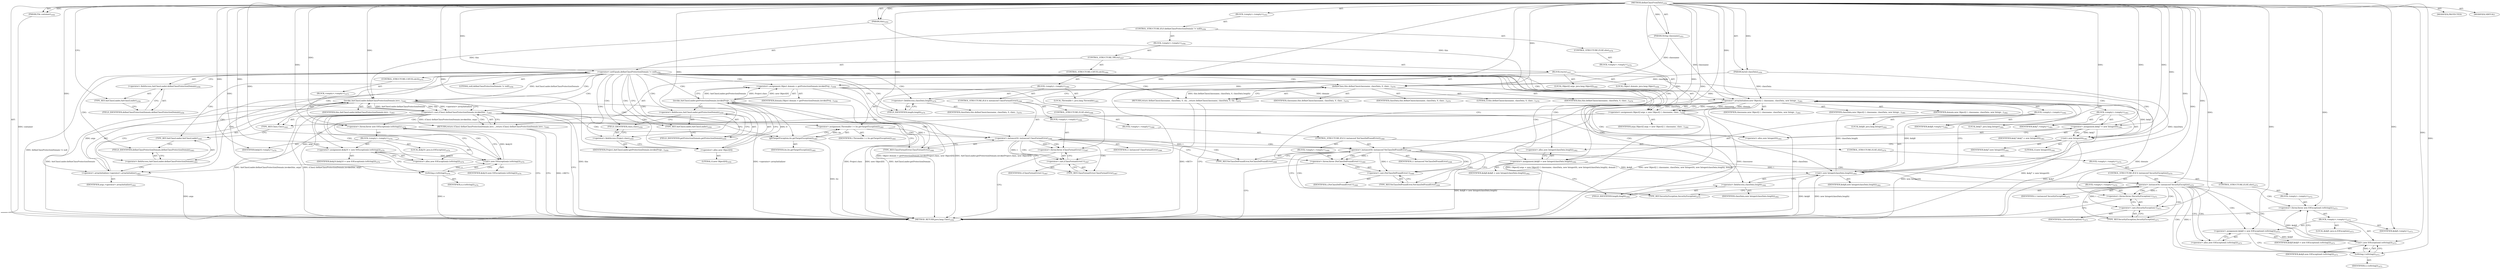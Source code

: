 digraph "defineClassFromData" {  
"111669149731" [label = <(METHOD,defineClassFromData)<SUB>1050</SUB>> ]
"115964117010" [label = <(PARAM,this)<SUB>1050</SUB>> ]
"115964117074" [label = <(PARAM,File container)<SUB>1050</SUB>> ]
"115964117075" [label = <(PARAM,byte[] classData)<SUB>1050</SUB>> ]
"115964117076" [label = <(PARAM,String classname)<SUB>1051</SUB>> ]
"25769803898" [label = <(BLOCK,&lt;empty&gt;,&lt;empty&gt;)<SUB>1051</SUB>> ]
"47244640338" [label = <(CONTROL_STRUCTURE,IF,if (defineClassProtectionDomain != null))<SUB>1056</SUB>> ]
"30064771573" [label = <(&lt;operator&gt;.notEquals,defineClassProtectionDomain != null)<SUB>1056</SUB>> ]
"30064771574" [label = <(&lt;operator&gt;.fieldAccess,AntClassLoader.defineClassProtectionDomain)<SUB>1056</SUB>> ]
"180388626441" [label = <(TYPE_REF,AntClassLoader,AntClassLoader)<SUB>1056</SUB>> ]
"55834574961" [label = <(FIELD_IDENTIFIER,defineClassProtectionDomain,defineClassProtectionDomain)<SUB>1056</SUB>> ]
"90194313339" [label = <(LITERAL,null,defineClassProtectionDomain != null)<SUB>1056</SUB>> ]
"25769803899" [label = <(BLOCK,&lt;empty&gt;,&lt;empty&gt;)<SUB>1056</SUB>> ]
"47244640339" [label = <(CONTROL_STRUCTURE,TRY,try)<SUB>1057</SUB>> ]
"25769803900" [label = <(BLOCK,try,try)<SUB>1057</SUB>> ]
"94489280553" [label = <(LOCAL,Object domain: java.lang.Object)<SUB>1058</SUB>> ]
"30064771575" [label = <(&lt;operator&gt;.assignment,Object domain = getProtectionDomain.invoke(Proj...)<SUB>1058</SUB>> ]
"68719477178" [label = <(IDENTIFIER,domain,Object domain = getProtectionDomain.invoke(Proj...)<SUB>1058</SUB>> ]
"30064771576" [label = <(invoke,AntClassLoader.getProtectionDomain.invoke(Proje...)<SUB>1059</SUB>> ]
"30064771577" [label = <(&lt;operator&gt;.fieldAccess,AntClassLoader.getProtectionDomain)<SUB>1059</SUB>> ]
"180388626442" [label = <(TYPE_REF,AntClassLoader,AntClassLoader)<SUB>1059</SUB>> ]
"55834574962" [label = <(FIELD_IDENTIFIER,getProtectionDomain,getProtectionDomain)<SUB>1059</SUB>> ]
"30064771578" [label = <(&lt;operator&gt;.fieldAccess,Project.class)<SUB>1059</SUB>> ]
"68719477179" [label = <(IDENTIFIER,Project,AntClassLoader.getProtectionDomain.invoke(Proje...)<SUB>1059</SUB>> ]
"55834574963" [label = <(FIELD_IDENTIFIER,class,class)<SUB>1059</SUB>> ]
"30064771579" [label = <(&lt;operator&gt;.alloc,new Object[0])> ]
"90194313340" [label = <(LITERAL,0,new Object[0])<SUB>1059</SUB>> ]
"94489280554" [label = <(LOCAL,Object[] args: java.lang.Object[])<SUB>1060</SUB>> ]
"30064771580" [label = <(&lt;operator&gt;.assignment,Object[] args = new Object[] { classname, class...)<SUB>1060</SUB>> ]
"68719477180" [label = <(IDENTIFIER,args,Object[] args = new Object[] { classname, class...)<SUB>1060</SUB>> ]
"30064771581" [label = <(&lt;operator&gt;.arrayInitializer,new Object[] { classname, classData, new Intege...)<SUB>1061</SUB>> ]
"68719477181" [label = <(IDENTIFIER,classname,new Object[] { classname, classData, new Intege...)<SUB>1061</SUB>> ]
"68719477182" [label = <(IDENTIFIER,classData,new Object[] { classname, classData, new Intege...)<SUB>1061</SUB>> ]
"25769803901" [label = <(BLOCK,&lt;empty&gt;,&lt;empty&gt;)<SUB>1061</SUB>> ]
"94489280555" [label = <(LOCAL,$obj7: java.lang.Integer)<SUB>1061</SUB>> ]
"30064771582" [label = <(&lt;operator&gt;.assignment,$obj7 = new Integer(0))<SUB>1061</SUB>> ]
"68719477183" [label = <(IDENTIFIER,$obj7,$obj7 = new Integer(0))<SUB>1061</SUB>> ]
"30064771583" [label = <(&lt;operator&gt;.alloc,new Integer(0))<SUB>1061</SUB>> ]
"30064771584" [label = <(&lt;init&gt;,new Integer(0))<SUB>1061</SUB>> ]
"68719477184" [label = <(IDENTIFIER,$obj7,new Integer(0))<SUB>1061</SUB>> ]
"90194313341" [label = <(LITERAL,0,new Integer(0))<SUB>1061</SUB>> ]
"68719477185" [label = <(IDENTIFIER,$obj7,&lt;empty&gt;)<SUB>1061</SUB>> ]
"25769803902" [label = <(BLOCK,&lt;empty&gt;,&lt;empty&gt;)<SUB>1062</SUB>> ]
"94489280556" [label = <(LOCAL,$obj8: java.lang.Integer)<SUB>1062</SUB>> ]
"30064771585" [label = <(&lt;operator&gt;.assignment,$obj8 = new Integer(classData.length))<SUB>1062</SUB>> ]
"68719477186" [label = <(IDENTIFIER,$obj8,$obj8 = new Integer(classData.length))<SUB>1062</SUB>> ]
"30064771586" [label = <(&lt;operator&gt;.alloc,new Integer(classData.length))<SUB>1062</SUB>> ]
"30064771587" [label = <(&lt;init&gt;,new Integer(classData.length))<SUB>1062</SUB>> ]
"68719477187" [label = <(IDENTIFIER,$obj8,new Integer(classData.length))<SUB>1062</SUB>> ]
"30064771588" [label = <(&lt;operator&gt;.fieldAccess,classData.length)<SUB>1062</SUB>> ]
"68719477188" [label = <(IDENTIFIER,classData,new Integer(classData.length))<SUB>1062</SUB>> ]
"55834574964" [label = <(FIELD_IDENTIFIER,length,length)<SUB>1062</SUB>> ]
"68719477189" [label = <(IDENTIFIER,$obj8,&lt;empty&gt;)<SUB>1062</SUB>> ]
"68719477190" [label = <(IDENTIFIER,domain,new Object[] { classname, classData, new Intege...)<SUB>1062</SUB>> ]
"146028888089" [label = <(RETURN,return (Class) defineClassProtectionDomain.invo...,return (Class) defineClassProtectionDomain.invo...)<SUB>1063</SUB>> ]
"30064771589" [label = <(&lt;operator&gt;.cast,(Class) defineClassProtectionDomain.invoke(this...)<SUB>1063</SUB>> ]
"180388626443" [label = <(TYPE_REF,Class,Class)<SUB>1063</SUB>> ]
"30064771590" [label = <(invoke,AntClassLoader.defineClassProtectionDomain.invo...)<SUB>1063</SUB>> ]
"30064771591" [label = <(&lt;operator&gt;.fieldAccess,AntClassLoader.defineClassProtectionDomain)<SUB>1063</SUB>> ]
"180388626444" [label = <(TYPE_REF,AntClassLoader,AntClassLoader)<SUB>1063</SUB>> ]
"55834574965" [label = <(FIELD_IDENTIFIER,defineClassProtectionDomain,defineClassProtectionDomain)<SUB>1063</SUB>> ]
"68719476792" [label = <(IDENTIFIER,this,AntClassLoader.defineClassProtectionDomain.invo...)<SUB>1063</SUB>> ]
"30064771592" [label = <(&lt;operator&gt;.arrayInitializer,&lt;operator&gt;.arrayInitializer)<SUB>1063</SUB>> ]
"68719477191" [label = <(IDENTIFIER,args,&lt;operator&gt;.arrayInitializer)<SUB>1063</SUB>> ]
"47244640340" [label = <(CONTROL_STRUCTURE,CATCH,catch)<SUB>1064</SUB>> ]
"25769803903" [label = <(BLOCK,&lt;empty&gt;,&lt;empty&gt;)<SUB>1064</SUB>> ]
"94489280557" [label = <(LOCAL,Throwable t: java.lang.Throwable)<SUB>1065</SUB>> ]
"30064771593" [label = <(&lt;operator&gt;.assignment,Throwable t = ite.getTargetException())<SUB>1065</SUB>> ]
"68719477192" [label = <(IDENTIFIER,t,Throwable t = ite.getTargetException())<SUB>1065</SUB>> ]
"30064771594" [label = <(getTargetException,ite.getTargetException())<SUB>1065</SUB>> ]
"68719477193" [label = <(IDENTIFIER,ite,ite.getTargetException())<SUB>1065</SUB>> ]
"47244640341" [label = <(CONTROL_STRUCTURE,IF,if (t instanceof ClassFormatError))<SUB>1066</SUB>> ]
"30064771595" [label = <(&lt;operator&gt;.instanceOf,t instanceof ClassFormatError)<SUB>1066</SUB>> ]
"68719477194" [label = <(IDENTIFIER,t,t instanceof ClassFormatError)<SUB>1066</SUB>> ]
"180388626445" [label = <(TYPE_REF,ClassFormatError,ClassFormatError)<SUB>1066</SUB>> ]
"25769803904" [label = <(BLOCK,&lt;empty&gt;,&lt;empty&gt;)<SUB>1066</SUB>> ]
"30064771596" [label = <(&lt;operator&gt;.throw,throw (ClassFormatError) t;)<SUB>1067</SUB>> ]
"30064771597" [label = <(&lt;operator&gt;.cast,(ClassFormatError) t)<SUB>1067</SUB>> ]
"180388626446" [label = <(TYPE_REF,ClassFormatError,ClassFormatError)<SUB>1067</SUB>> ]
"68719477195" [label = <(IDENTIFIER,t,(ClassFormatError) t)<SUB>1067</SUB>> ]
"47244640342" [label = <(CONTROL_STRUCTURE,ELSE,else)<SUB>1068</SUB>> ]
"25769803905" [label = <(BLOCK,&lt;empty&gt;,&lt;empty&gt;)<SUB>1068</SUB>> ]
"47244640343" [label = <(CONTROL_STRUCTURE,IF,if (t instanceof NoClassDefFoundError))<SUB>1068</SUB>> ]
"30064771598" [label = <(&lt;operator&gt;.instanceOf,t instanceof NoClassDefFoundError)<SUB>1068</SUB>> ]
"68719477196" [label = <(IDENTIFIER,t,t instanceof NoClassDefFoundError)<SUB>1068</SUB>> ]
"180388626447" [label = <(TYPE_REF,NoClassDefFoundError,NoClassDefFoundError)<SUB>1068</SUB>> ]
"25769803906" [label = <(BLOCK,&lt;empty&gt;,&lt;empty&gt;)<SUB>1068</SUB>> ]
"30064771599" [label = <(&lt;operator&gt;.throw,throw (NoClassDefFoundError) t;)<SUB>1069</SUB>> ]
"30064771600" [label = <(&lt;operator&gt;.cast,(NoClassDefFoundError) t)<SUB>1069</SUB>> ]
"180388626448" [label = <(TYPE_REF,NoClassDefFoundError,NoClassDefFoundError)<SUB>1069</SUB>> ]
"68719477197" [label = <(IDENTIFIER,t,(NoClassDefFoundError) t)<SUB>1069</SUB>> ]
"47244640344" [label = <(CONTROL_STRUCTURE,ELSE,else)<SUB>1070</SUB>> ]
"25769803907" [label = <(BLOCK,&lt;empty&gt;,&lt;empty&gt;)<SUB>1070</SUB>> ]
"47244640345" [label = <(CONTROL_STRUCTURE,IF,if (t instanceof SecurityException))<SUB>1070</SUB>> ]
"30064771601" [label = <(&lt;operator&gt;.instanceOf,t instanceof SecurityException)<SUB>1070</SUB>> ]
"68719477198" [label = <(IDENTIFIER,t,t instanceof SecurityException)<SUB>1070</SUB>> ]
"180388626449" [label = <(TYPE_REF,SecurityException,SecurityException)<SUB>1070</SUB>> ]
"25769803908" [label = <(BLOCK,&lt;empty&gt;,&lt;empty&gt;)<SUB>1070</SUB>> ]
"30064771602" [label = <(&lt;operator&gt;.throw,throw (SecurityException) t;)<SUB>1071</SUB>> ]
"30064771603" [label = <(&lt;operator&gt;.cast,(SecurityException) t)<SUB>1071</SUB>> ]
"180388626450" [label = <(TYPE_REF,SecurityException,SecurityException)<SUB>1071</SUB>> ]
"68719477199" [label = <(IDENTIFIER,t,(SecurityException) t)<SUB>1071</SUB>> ]
"47244640346" [label = <(CONTROL_STRUCTURE,ELSE,else)<SUB>1072</SUB>> ]
"25769803909" [label = <(BLOCK,&lt;empty&gt;,&lt;empty&gt;)<SUB>1072</SUB>> ]
"30064771604" [label = <(&lt;operator&gt;.throw,throw new IOException(t.toString());)<SUB>1073</SUB>> ]
"25769803910" [label = <(BLOCK,&lt;empty&gt;,&lt;empty&gt;)<SUB>1073</SUB>> ]
"94489280558" [label = <(LOCAL,$obj9: java.io.IOException)<SUB>1073</SUB>> ]
"30064771605" [label = <(&lt;operator&gt;.assignment,$obj9 = new IOException(t.toString()))<SUB>1073</SUB>> ]
"68719477200" [label = <(IDENTIFIER,$obj9,$obj9 = new IOException(t.toString()))<SUB>1073</SUB>> ]
"30064771606" [label = <(&lt;operator&gt;.alloc,new IOException(t.toString()))<SUB>1073</SUB>> ]
"30064771607" [label = <(&lt;init&gt;,new IOException(t.toString()))<SUB>1073</SUB>> ]
"68719477201" [label = <(IDENTIFIER,$obj9,new IOException(t.toString()))<SUB>1073</SUB>> ]
"30064771608" [label = <(toString,t.toString())<SUB>1073</SUB>> ]
"68719477202" [label = <(IDENTIFIER,t,t.toString())<SUB>1073</SUB>> ]
"68719477203" [label = <(IDENTIFIER,$obj9,&lt;empty&gt;)<SUB>1073</SUB>> ]
"47244640347" [label = <(CONTROL_STRUCTURE,CATCH,catch)<SUB>1075</SUB>> ]
"25769803911" [label = <(BLOCK,&lt;empty&gt;,&lt;empty&gt;)<SUB>1075</SUB>> ]
"30064771609" [label = <(&lt;operator&gt;.throw,throw new IOException(e.toString());)<SUB>1076</SUB>> ]
"25769803912" [label = <(BLOCK,&lt;empty&gt;,&lt;empty&gt;)<SUB>1076</SUB>> ]
"94489280559" [label = <(LOCAL,$obj10: java.io.IOException)<SUB>1076</SUB>> ]
"30064771610" [label = <(&lt;operator&gt;.assignment,$obj10 = new IOException(e.toString()))<SUB>1076</SUB>> ]
"68719477204" [label = <(IDENTIFIER,$obj10,$obj10 = new IOException(e.toString()))<SUB>1076</SUB>> ]
"30064771611" [label = <(&lt;operator&gt;.alloc,new IOException(e.toString()))<SUB>1076</SUB>> ]
"30064771612" [label = <(&lt;init&gt;,new IOException(e.toString()))<SUB>1076</SUB>> ]
"68719477205" [label = <(IDENTIFIER,$obj10,new IOException(e.toString()))<SUB>1076</SUB>> ]
"30064771613" [label = <(toString,e.toString())<SUB>1076</SUB>> ]
"68719477206" [label = <(IDENTIFIER,e,e.toString())<SUB>1076</SUB>> ]
"68719477207" [label = <(IDENTIFIER,$obj10,&lt;empty&gt;)<SUB>1076</SUB>> ]
"47244640348" [label = <(CONTROL_STRUCTURE,ELSE,else)<SUB>1078</SUB>> ]
"25769803913" [label = <(BLOCK,&lt;empty&gt;,&lt;empty&gt;)<SUB>1078</SUB>> ]
"146028888090" [label = <(RETURN,return defineClass(classname, classData, 0, cla...,return defineClass(classname, classData, 0, cla...)<SUB>1079</SUB>> ]
"30064771614" [label = <(defineClass,this.defineClass(classname, classData, 0, class...)<SUB>1079</SUB>> ]
"68719476793" [label = <(IDENTIFIER,this,this.defineClass(classname, classData, 0, class...)<SUB>1079</SUB>> ]
"68719477208" [label = <(IDENTIFIER,classname,this.defineClass(classname, classData, 0, class...)<SUB>1079</SUB>> ]
"68719477209" [label = <(IDENTIFIER,classData,this.defineClass(classname, classData, 0, class...)<SUB>1079</SUB>> ]
"90194313342" [label = <(LITERAL,0,this.defineClass(classname, classData, 0, class...)<SUB>1079</SUB>> ]
"30064771615" [label = <(&lt;operator&gt;.fieldAccess,classData.length)<SUB>1079</SUB>> ]
"68719477210" [label = <(IDENTIFIER,classData,this.defineClass(classname, classData, 0, class...)<SUB>1079</SUB>> ]
"55834574966" [label = <(FIELD_IDENTIFIER,length,length)<SUB>1079</SUB>> ]
"133143986267" [label = <(MODIFIER,PROTECTED)> ]
"133143986268" [label = <(MODIFIER,VIRTUAL)> ]
"128849018915" [label = <(METHOD_RETURN,java.lang.Class)<SUB>1050</SUB>> ]
  "111669149731" -> "115964117010"  [ label = "AST: "] 
  "111669149731" -> "115964117074"  [ label = "AST: "] 
  "111669149731" -> "115964117075"  [ label = "AST: "] 
  "111669149731" -> "115964117076"  [ label = "AST: "] 
  "111669149731" -> "25769803898"  [ label = "AST: "] 
  "111669149731" -> "133143986267"  [ label = "AST: "] 
  "111669149731" -> "133143986268"  [ label = "AST: "] 
  "111669149731" -> "128849018915"  [ label = "AST: "] 
  "25769803898" -> "47244640338"  [ label = "AST: "] 
  "47244640338" -> "30064771573"  [ label = "AST: "] 
  "47244640338" -> "25769803899"  [ label = "AST: "] 
  "47244640338" -> "47244640348"  [ label = "AST: "] 
  "30064771573" -> "30064771574"  [ label = "AST: "] 
  "30064771573" -> "90194313339"  [ label = "AST: "] 
  "30064771574" -> "180388626441"  [ label = "AST: "] 
  "30064771574" -> "55834574961"  [ label = "AST: "] 
  "25769803899" -> "47244640339"  [ label = "AST: "] 
  "47244640339" -> "25769803900"  [ label = "AST: "] 
  "47244640339" -> "47244640340"  [ label = "AST: "] 
  "47244640339" -> "47244640347"  [ label = "AST: "] 
  "25769803900" -> "94489280553"  [ label = "AST: "] 
  "25769803900" -> "30064771575"  [ label = "AST: "] 
  "25769803900" -> "94489280554"  [ label = "AST: "] 
  "25769803900" -> "30064771580"  [ label = "AST: "] 
  "25769803900" -> "146028888089"  [ label = "AST: "] 
  "30064771575" -> "68719477178"  [ label = "AST: "] 
  "30064771575" -> "30064771576"  [ label = "AST: "] 
  "30064771576" -> "30064771577"  [ label = "AST: "] 
  "30064771576" -> "30064771578"  [ label = "AST: "] 
  "30064771576" -> "30064771579"  [ label = "AST: "] 
  "30064771577" -> "180388626442"  [ label = "AST: "] 
  "30064771577" -> "55834574962"  [ label = "AST: "] 
  "30064771578" -> "68719477179"  [ label = "AST: "] 
  "30064771578" -> "55834574963"  [ label = "AST: "] 
  "30064771579" -> "90194313340"  [ label = "AST: "] 
  "30064771580" -> "68719477180"  [ label = "AST: "] 
  "30064771580" -> "30064771581"  [ label = "AST: "] 
  "30064771581" -> "68719477181"  [ label = "AST: "] 
  "30064771581" -> "68719477182"  [ label = "AST: "] 
  "30064771581" -> "25769803901"  [ label = "AST: "] 
  "30064771581" -> "25769803902"  [ label = "AST: "] 
  "30064771581" -> "68719477190"  [ label = "AST: "] 
  "25769803901" -> "94489280555"  [ label = "AST: "] 
  "25769803901" -> "30064771582"  [ label = "AST: "] 
  "25769803901" -> "30064771584"  [ label = "AST: "] 
  "25769803901" -> "68719477185"  [ label = "AST: "] 
  "30064771582" -> "68719477183"  [ label = "AST: "] 
  "30064771582" -> "30064771583"  [ label = "AST: "] 
  "30064771584" -> "68719477184"  [ label = "AST: "] 
  "30064771584" -> "90194313341"  [ label = "AST: "] 
  "25769803902" -> "94489280556"  [ label = "AST: "] 
  "25769803902" -> "30064771585"  [ label = "AST: "] 
  "25769803902" -> "30064771587"  [ label = "AST: "] 
  "25769803902" -> "68719477189"  [ label = "AST: "] 
  "30064771585" -> "68719477186"  [ label = "AST: "] 
  "30064771585" -> "30064771586"  [ label = "AST: "] 
  "30064771587" -> "68719477187"  [ label = "AST: "] 
  "30064771587" -> "30064771588"  [ label = "AST: "] 
  "30064771588" -> "68719477188"  [ label = "AST: "] 
  "30064771588" -> "55834574964"  [ label = "AST: "] 
  "146028888089" -> "30064771589"  [ label = "AST: "] 
  "30064771589" -> "180388626443"  [ label = "AST: "] 
  "30064771589" -> "30064771590"  [ label = "AST: "] 
  "30064771590" -> "30064771591"  [ label = "AST: "] 
  "30064771590" -> "68719476792"  [ label = "AST: "] 
  "30064771590" -> "30064771592"  [ label = "AST: "] 
  "30064771591" -> "180388626444"  [ label = "AST: "] 
  "30064771591" -> "55834574965"  [ label = "AST: "] 
  "30064771592" -> "68719477191"  [ label = "AST: "] 
  "47244640340" -> "25769803903"  [ label = "AST: "] 
  "25769803903" -> "94489280557"  [ label = "AST: "] 
  "25769803903" -> "30064771593"  [ label = "AST: "] 
  "25769803903" -> "47244640341"  [ label = "AST: "] 
  "30064771593" -> "68719477192"  [ label = "AST: "] 
  "30064771593" -> "30064771594"  [ label = "AST: "] 
  "30064771594" -> "68719477193"  [ label = "AST: "] 
  "47244640341" -> "30064771595"  [ label = "AST: "] 
  "47244640341" -> "25769803904"  [ label = "AST: "] 
  "47244640341" -> "47244640342"  [ label = "AST: "] 
  "30064771595" -> "68719477194"  [ label = "AST: "] 
  "30064771595" -> "180388626445"  [ label = "AST: "] 
  "25769803904" -> "30064771596"  [ label = "AST: "] 
  "30064771596" -> "30064771597"  [ label = "AST: "] 
  "30064771597" -> "180388626446"  [ label = "AST: "] 
  "30064771597" -> "68719477195"  [ label = "AST: "] 
  "47244640342" -> "25769803905"  [ label = "AST: "] 
  "25769803905" -> "47244640343"  [ label = "AST: "] 
  "47244640343" -> "30064771598"  [ label = "AST: "] 
  "47244640343" -> "25769803906"  [ label = "AST: "] 
  "47244640343" -> "47244640344"  [ label = "AST: "] 
  "30064771598" -> "68719477196"  [ label = "AST: "] 
  "30064771598" -> "180388626447"  [ label = "AST: "] 
  "25769803906" -> "30064771599"  [ label = "AST: "] 
  "30064771599" -> "30064771600"  [ label = "AST: "] 
  "30064771600" -> "180388626448"  [ label = "AST: "] 
  "30064771600" -> "68719477197"  [ label = "AST: "] 
  "47244640344" -> "25769803907"  [ label = "AST: "] 
  "25769803907" -> "47244640345"  [ label = "AST: "] 
  "47244640345" -> "30064771601"  [ label = "AST: "] 
  "47244640345" -> "25769803908"  [ label = "AST: "] 
  "47244640345" -> "47244640346"  [ label = "AST: "] 
  "30064771601" -> "68719477198"  [ label = "AST: "] 
  "30064771601" -> "180388626449"  [ label = "AST: "] 
  "25769803908" -> "30064771602"  [ label = "AST: "] 
  "30064771602" -> "30064771603"  [ label = "AST: "] 
  "30064771603" -> "180388626450"  [ label = "AST: "] 
  "30064771603" -> "68719477199"  [ label = "AST: "] 
  "47244640346" -> "25769803909"  [ label = "AST: "] 
  "25769803909" -> "30064771604"  [ label = "AST: "] 
  "30064771604" -> "25769803910"  [ label = "AST: "] 
  "25769803910" -> "94489280558"  [ label = "AST: "] 
  "25769803910" -> "30064771605"  [ label = "AST: "] 
  "25769803910" -> "30064771607"  [ label = "AST: "] 
  "25769803910" -> "68719477203"  [ label = "AST: "] 
  "30064771605" -> "68719477200"  [ label = "AST: "] 
  "30064771605" -> "30064771606"  [ label = "AST: "] 
  "30064771607" -> "68719477201"  [ label = "AST: "] 
  "30064771607" -> "30064771608"  [ label = "AST: "] 
  "30064771608" -> "68719477202"  [ label = "AST: "] 
  "47244640347" -> "25769803911"  [ label = "AST: "] 
  "25769803911" -> "30064771609"  [ label = "AST: "] 
  "30064771609" -> "25769803912"  [ label = "AST: "] 
  "25769803912" -> "94489280559"  [ label = "AST: "] 
  "25769803912" -> "30064771610"  [ label = "AST: "] 
  "25769803912" -> "30064771612"  [ label = "AST: "] 
  "25769803912" -> "68719477207"  [ label = "AST: "] 
  "30064771610" -> "68719477204"  [ label = "AST: "] 
  "30064771610" -> "30064771611"  [ label = "AST: "] 
  "30064771612" -> "68719477205"  [ label = "AST: "] 
  "30064771612" -> "30064771613"  [ label = "AST: "] 
  "30064771613" -> "68719477206"  [ label = "AST: "] 
  "47244640348" -> "25769803913"  [ label = "AST: "] 
  "25769803913" -> "146028888090"  [ label = "AST: "] 
  "146028888090" -> "30064771614"  [ label = "AST: "] 
  "30064771614" -> "68719476793"  [ label = "AST: "] 
  "30064771614" -> "68719477208"  [ label = "AST: "] 
  "30064771614" -> "68719477209"  [ label = "AST: "] 
  "30064771614" -> "90194313342"  [ label = "AST: "] 
  "30064771614" -> "30064771615"  [ label = "AST: "] 
  "30064771615" -> "68719477210"  [ label = "AST: "] 
  "30064771615" -> "55834574966"  [ label = "AST: "] 
  "30064771573" -> "180388626442"  [ label = "CFG: "] 
  "30064771573" -> "55834574966"  [ label = "CFG: "] 
  "30064771574" -> "30064771573"  [ label = "CFG: "] 
  "180388626441" -> "55834574961"  [ label = "CFG: "] 
  "55834574961" -> "30064771574"  [ label = "CFG: "] 
  "146028888090" -> "128849018915"  [ label = "CFG: "] 
  "30064771575" -> "30064771583"  [ label = "CFG: "] 
  "30064771580" -> "180388626443"  [ label = "CFG: "] 
  "146028888089" -> "128849018915"  [ label = "CFG: "] 
  "30064771614" -> "146028888090"  [ label = "CFG: "] 
  "30064771576" -> "30064771575"  [ label = "CFG: "] 
  "30064771581" -> "30064771580"  [ label = "CFG: "] 
  "30064771589" -> "146028888089"  [ label = "CFG: "] 
  "30064771589" -> "128849018915"  [ label = "CFG: "] 
  "30064771589" -> "30064771594"  [ label = "CFG: "] 
  "30064771589" -> "30064771611"  [ label = "CFG: "] 
  "30064771593" -> "180388626445"  [ label = "CFG: "] 
  "30064771609" -> "128849018915"  [ label = "CFG: "] 
  "30064771615" -> "30064771614"  [ label = "CFG: "] 
  "30064771577" -> "55834574963"  [ label = "CFG: "] 
  "30064771578" -> "30064771579"  [ label = "CFG: "] 
  "30064771579" -> "30064771576"  [ label = "CFG: "] 
  "180388626443" -> "180388626444"  [ label = "CFG: "] 
  "30064771590" -> "30064771589"  [ label = "CFG: "] 
  "30064771594" -> "30064771593"  [ label = "CFG: "] 
  "30064771595" -> "180388626446"  [ label = "CFG: "] 
  "30064771595" -> "180388626447"  [ label = "CFG: "] 
  "55834574966" -> "30064771615"  [ label = "CFG: "] 
  "180388626442" -> "55834574962"  [ label = "CFG: "] 
  "55834574962" -> "30064771577"  [ label = "CFG: "] 
  "55834574963" -> "30064771578"  [ label = "CFG: "] 
  "30064771582" -> "30064771584"  [ label = "CFG: "] 
  "30064771584" -> "30064771586"  [ label = "CFG: "] 
  "30064771585" -> "55834574964"  [ label = "CFG: "] 
  "30064771587" -> "30064771581"  [ label = "CFG: "] 
  "30064771591" -> "30064771592"  [ label = "CFG: "] 
  "30064771592" -> "30064771590"  [ label = "CFG: "] 
  "180388626445" -> "30064771595"  [ label = "CFG: "] 
  "30064771596" -> "128849018915"  [ label = "CFG: "] 
  "30064771610" -> "30064771613"  [ label = "CFG: "] 
  "30064771612" -> "30064771609"  [ label = "CFG: "] 
  "30064771583" -> "30064771582"  [ label = "CFG: "] 
  "30064771586" -> "30064771585"  [ label = "CFG: "] 
  "30064771588" -> "30064771587"  [ label = "CFG: "] 
  "180388626444" -> "55834574965"  [ label = "CFG: "] 
  "55834574965" -> "30064771591"  [ label = "CFG: "] 
  "30064771597" -> "30064771596"  [ label = "CFG: "] 
  "30064771611" -> "30064771610"  [ label = "CFG: "] 
  "30064771613" -> "30064771612"  [ label = "CFG: "] 
  "55834574964" -> "30064771588"  [ label = "CFG: "] 
  "180388626446" -> "30064771597"  [ label = "CFG: "] 
  "30064771598" -> "180388626448"  [ label = "CFG: "] 
  "30064771598" -> "180388626449"  [ label = "CFG: "] 
  "180388626447" -> "30064771598"  [ label = "CFG: "] 
  "30064771599" -> "128849018915"  [ label = "CFG: "] 
  "30064771600" -> "30064771599"  [ label = "CFG: "] 
  "180388626448" -> "30064771600"  [ label = "CFG: "] 
  "30064771601" -> "180388626450"  [ label = "CFG: "] 
  "30064771601" -> "30064771606"  [ label = "CFG: "] 
  "180388626449" -> "30064771601"  [ label = "CFG: "] 
  "30064771602" -> "128849018915"  [ label = "CFG: "] 
  "30064771603" -> "30064771602"  [ label = "CFG: "] 
  "30064771604" -> "128849018915"  [ label = "CFG: "] 
  "180388626450" -> "30064771603"  [ label = "CFG: "] 
  "30064771605" -> "30064771608"  [ label = "CFG: "] 
  "30064771607" -> "30064771604"  [ label = "CFG: "] 
  "30064771606" -> "30064771605"  [ label = "CFG: "] 
  "30064771608" -> "30064771607"  [ label = "CFG: "] 
  "111669149731" -> "180388626441"  [ label = "CFG: "] 
  "146028888090" -> "128849018915"  [ label = "DDG: &lt;RET&gt;"] 
  "146028888089" -> "128849018915"  [ label = "DDG: &lt;RET&gt;"] 
  "115964117074" -> "128849018915"  [ label = "DDG: container"] 
  "30064771573" -> "128849018915"  [ label = "DDG: defineClassProtectionDomain != null"] 
  "30064771576" -> "128849018915"  [ label = "DDG: AntClassLoader.getProtectionDomain"] 
  "30064771576" -> "128849018915"  [ label = "DDG: Project.class"] 
  "30064771576" -> "128849018915"  [ label = "DDG: new Object[0]"] 
  "30064771575" -> "128849018915"  [ label = "DDG: AntClassLoader.getProtectionDomain.invoke(Project.class, new Object[0])"] 
  "30064771575" -> "128849018915"  [ label = "DDG: Object domain = getProtectionDomain.invoke(Project.class, new Object[0])"] 
  "30064771581" -> "128849018915"  [ label = "DDG: classname"] 
  "30064771581" -> "128849018915"  [ label = "DDG: classData"] 
  "30064771582" -> "128849018915"  [ label = "DDG: $obj7 = new Integer(0)"] 
  "30064771584" -> "128849018915"  [ label = "DDG: $obj7"] 
  "30064771584" -> "128849018915"  [ label = "DDG: new Integer(0)"] 
  "30064771585" -> "128849018915"  [ label = "DDG: $obj8 = new Integer(classData.length)"] 
  "30064771587" -> "128849018915"  [ label = "DDG: $obj8"] 
  "30064771587" -> "128849018915"  [ label = "DDG: new Integer(classData.length)"] 
  "30064771581" -> "128849018915"  [ label = "DDG: domain"] 
  "30064771580" -> "128849018915"  [ label = "DDG: new Object[] { classname, classData, new Integer(0), new Integer(classData.length), domain }"] 
  "30064771580" -> "128849018915"  [ label = "DDG: Object[] args = new Object[] { classname, classData, new Integer(0), new Integer(classData.length), domain }"] 
  "30064771590" -> "128849018915"  [ label = "DDG: AntClassLoader.defineClassProtectionDomain"] 
  "30064771590" -> "128849018915"  [ label = "DDG: this"] 
  "30064771592" -> "128849018915"  [ label = "DDG: args"] 
  "30064771590" -> "128849018915"  [ label = "DDG: &lt;operator&gt;.arrayInitializer"] 
  "30064771589" -> "128849018915"  [ label = "DDG: AntClassLoader.defineClassProtectionDomain.invoke(this, args)"] 
  "30064771589" -> "128849018915"  [ label = "DDG: (Class) defineClassProtectionDomain.invoke(this, args)"] 
  "30064771613" -> "128849018915"  [ label = "DDG: e"] 
  "30064771594" -> "128849018915"  [ label = "DDG: ite"] 
  "111669149731" -> "115964117010"  [ label = "DDG: "] 
  "111669149731" -> "115964117074"  [ label = "DDG: "] 
  "111669149731" -> "115964117075"  [ label = "DDG: "] 
  "111669149731" -> "115964117076"  [ label = "DDG: "] 
  "111669149731" -> "30064771573"  [ label = "DDG: "] 
  "30064771614" -> "146028888090"  [ label = "DDG: this.defineClass(classname, classData, 0, classData.length)"] 
  "30064771576" -> "30064771575"  [ label = "DDG: AntClassLoader.getProtectionDomain"] 
  "30064771576" -> "30064771575"  [ label = "DDG: Project.class"] 
  "30064771576" -> "30064771575"  [ label = "DDG: new Object[0]"] 
  "30064771581" -> "30064771580"  [ label = "DDG: &lt;empty&gt;"] 
  "30064771581" -> "30064771580"  [ label = "DDG: classData"] 
  "30064771581" -> "30064771580"  [ label = "DDG: classname"] 
  "30064771581" -> "30064771580"  [ label = "DDG: domain"] 
  "30064771581" -> "30064771580"  [ label = "DDG: "] 
  "30064771589" -> "146028888089"  [ label = "DDG: (Class) defineClassProtectionDomain.invoke(this, args)"] 
  "111669149731" -> "30064771589"  [ label = "DDG: "] 
  "30064771590" -> "30064771589"  [ label = "DDG: AntClassLoader.defineClassProtectionDomain"] 
  "30064771590" -> "30064771589"  [ label = "DDG: this"] 
  "30064771590" -> "30064771589"  [ label = "DDG: &lt;operator&gt;.arrayInitializer"] 
  "30064771594" -> "30064771593"  [ label = "DDG: ite"] 
  "115964117010" -> "30064771614"  [ label = "DDG: this"] 
  "111669149731" -> "30064771614"  [ label = "DDG: "] 
  "115964117076" -> "30064771614"  [ label = "DDG: classname"] 
  "115964117075" -> "30064771614"  [ label = "DDG: classData"] 
  "30064771579" -> "30064771576"  [ label = "DDG: 0"] 
  "115964117076" -> "30064771581"  [ label = "DDG: classname"] 
  "111669149731" -> "30064771581"  [ label = "DDG: "] 
  "115964117075" -> "30064771581"  [ label = "DDG: classData"] 
  "30064771587" -> "30064771581"  [ label = "DDG: classData.length"] 
  "30064771584" -> "30064771581"  [ label = "DDG: $obj7"] 
  "30064771587" -> "30064771581"  [ label = "DDG: $obj8"] 
  "30064771575" -> "30064771581"  [ label = "DDG: domain"] 
  "30064771612" -> "30064771609"  [ label = "DDG: $obj10"] 
  "111669149731" -> "30064771609"  [ label = "DDG: "] 
  "111669149731" -> "30064771579"  [ label = "DDG: "] 
  "111669149731" -> "30064771582"  [ label = "DDG: "] 
  "111669149731" -> "68719477185"  [ label = "DDG: "] 
  "111669149731" -> "30064771585"  [ label = "DDG: "] 
  "111669149731" -> "68719477189"  [ label = "DDG: "] 
  "30064771573" -> "30064771590"  [ label = "DDG: AntClassLoader.defineClassProtectionDomain"] 
  "115964117010" -> "30064771590"  [ label = "DDG: this"] 
  "111669149731" -> "30064771590"  [ label = "DDG: "] 
  "30064771592" -> "30064771590"  [ label = "DDG: args"] 
  "111669149731" -> "30064771594"  [ label = "DDG: "] 
  "30064771593" -> "30064771595"  [ label = "DDG: t"] 
  "111669149731" -> "30064771595"  [ label = "DDG: "] 
  "111669149731" -> "30064771610"  [ label = "DDG: "] 
  "111669149731" -> "68719477207"  [ label = "DDG: "] 
  "30064771582" -> "30064771584"  [ label = "DDG: $obj7"] 
  "111669149731" -> "30064771584"  [ label = "DDG: "] 
  "30064771585" -> "30064771587"  [ label = "DDG: $obj8"] 
  "111669149731" -> "30064771587"  [ label = "DDG: "] 
  "115964117075" -> "30064771587"  [ label = "DDG: classData"] 
  "30064771580" -> "30064771592"  [ label = "DDG: args"] 
  "111669149731" -> "30064771592"  [ label = "DDG: "] 
  "111669149731" -> "30064771596"  [ label = "DDG: "] 
  "30064771595" -> "30064771596"  [ label = "DDG: t"] 
  "30064771610" -> "30064771612"  [ label = "DDG: $obj10"] 
  "111669149731" -> "30064771612"  [ label = "DDG: "] 
  "30064771613" -> "30064771612"  [ label = "DDG: e"] 
  "111669149731" -> "30064771597"  [ label = "DDG: "] 
  "30064771595" -> "30064771597"  [ label = "DDG: t"] 
  "111669149731" -> "30064771613"  [ label = "DDG: "] 
  "30064771595" -> "30064771598"  [ label = "DDG: t"] 
  "111669149731" -> "30064771598"  [ label = "DDG: "] 
  "111669149731" -> "30064771599"  [ label = "DDG: "] 
  "30064771598" -> "30064771599"  [ label = "DDG: t"] 
  "111669149731" -> "30064771600"  [ label = "DDG: "] 
  "30064771598" -> "30064771600"  [ label = "DDG: t"] 
  "30064771598" -> "30064771601"  [ label = "DDG: t"] 
  "111669149731" -> "30064771601"  [ label = "DDG: "] 
  "111669149731" -> "30064771602"  [ label = "DDG: "] 
  "30064771601" -> "30064771602"  [ label = "DDG: t"] 
  "111669149731" -> "30064771603"  [ label = "DDG: "] 
  "30064771601" -> "30064771603"  [ label = "DDG: t"] 
  "30064771607" -> "30064771604"  [ label = "DDG: $obj9"] 
  "111669149731" -> "30064771604"  [ label = "DDG: "] 
  "111669149731" -> "30064771605"  [ label = "DDG: "] 
  "111669149731" -> "68719477203"  [ label = "DDG: "] 
  "30064771605" -> "30064771607"  [ label = "DDG: $obj9"] 
  "111669149731" -> "30064771607"  [ label = "DDG: "] 
  "30064771608" -> "30064771607"  [ label = "DDG: t"] 
  "30064771601" -> "30064771608"  [ label = "DDG: t"] 
  "111669149731" -> "30064771608"  [ label = "DDG: "] 
  "30064771573" -> "55834574966"  [ label = "CDG: "] 
  "30064771573" -> "55834574965"  [ label = "CDG: "] 
  "30064771573" -> "55834574964"  [ label = "CDG: "] 
  "30064771573" -> "55834574963"  [ label = "CDG: "] 
  "30064771573" -> "55834574962"  [ label = "CDG: "] 
  "30064771573" -> "180388626444"  [ label = "CDG: "] 
  "30064771573" -> "180388626443"  [ label = "CDG: "] 
  "30064771573" -> "180388626442"  [ label = "CDG: "] 
  "30064771573" -> "146028888090"  [ label = "CDG: "] 
  "30064771573" -> "30064771585"  [ label = "CDG: "] 
  "30064771573" -> "30064771584"  [ label = "CDG: "] 
  "30064771573" -> "30064771583"  [ label = "CDG: "] 
  "30064771573" -> "30064771582"  [ label = "CDG: "] 
  "30064771573" -> "30064771581"  [ label = "CDG: "] 
  "30064771573" -> "30064771580"  [ label = "CDG: "] 
  "30064771573" -> "30064771579"  [ label = "CDG: "] 
  "30064771573" -> "30064771578"  [ label = "CDG: "] 
  "30064771573" -> "30064771577"  [ label = "CDG: "] 
  "30064771573" -> "30064771576"  [ label = "CDG: "] 
  "30064771573" -> "30064771575"  [ label = "CDG: "] 
  "30064771573" -> "30064771592"  [ label = "CDG: "] 
  "30064771573" -> "30064771591"  [ label = "CDG: "] 
  "30064771573" -> "30064771590"  [ label = "CDG: "] 
  "30064771573" -> "30064771589"  [ label = "CDG: "] 
  "30064771573" -> "30064771588"  [ label = "CDG: "] 
  "30064771573" -> "30064771587"  [ label = "CDG: "] 
  "30064771573" -> "30064771586"  [ label = "CDG: "] 
  "30064771573" -> "30064771615"  [ label = "CDG: "] 
  "30064771573" -> "30064771614"  [ label = "CDG: "] 
  "30064771589" -> "180388626445"  [ label = "CDG: "] 
  "30064771589" -> "146028888089"  [ label = "CDG: "] 
  "30064771589" -> "30064771595"  [ label = "CDG: "] 
  "30064771589" -> "30064771594"  [ label = "CDG: "] 
  "30064771589" -> "30064771593"  [ label = "CDG: "] 
  "30064771589" -> "30064771613"  [ label = "CDG: "] 
  "30064771589" -> "30064771612"  [ label = "CDG: "] 
  "30064771589" -> "30064771611"  [ label = "CDG: "] 
  "30064771589" -> "30064771610"  [ label = "CDG: "] 
  "30064771589" -> "30064771609"  [ label = "CDG: "] 
  "30064771595" -> "180388626447"  [ label = "CDG: "] 
  "30064771595" -> "180388626446"  [ label = "CDG: "] 
  "30064771595" -> "30064771598"  [ label = "CDG: "] 
  "30064771595" -> "30064771597"  [ label = "CDG: "] 
  "30064771595" -> "30064771596"  [ label = "CDG: "] 
  "30064771598" -> "180388626449"  [ label = "CDG: "] 
  "30064771598" -> "180388626448"  [ label = "CDG: "] 
  "30064771598" -> "30064771601"  [ label = "CDG: "] 
  "30064771598" -> "30064771600"  [ label = "CDG: "] 
  "30064771598" -> "30064771599"  [ label = "CDG: "] 
  "30064771601" -> "180388626450"  [ label = "CDG: "] 
  "30064771601" -> "30064771608"  [ label = "CDG: "] 
  "30064771601" -> "30064771607"  [ label = "CDG: "] 
  "30064771601" -> "30064771606"  [ label = "CDG: "] 
  "30064771601" -> "30064771605"  [ label = "CDG: "] 
  "30064771601" -> "30064771604"  [ label = "CDG: "] 
  "30064771601" -> "30064771603"  [ label = "CDG: "] 
  "30064771601" -> "30064771602"  [ label = "CDG: "] 
}
